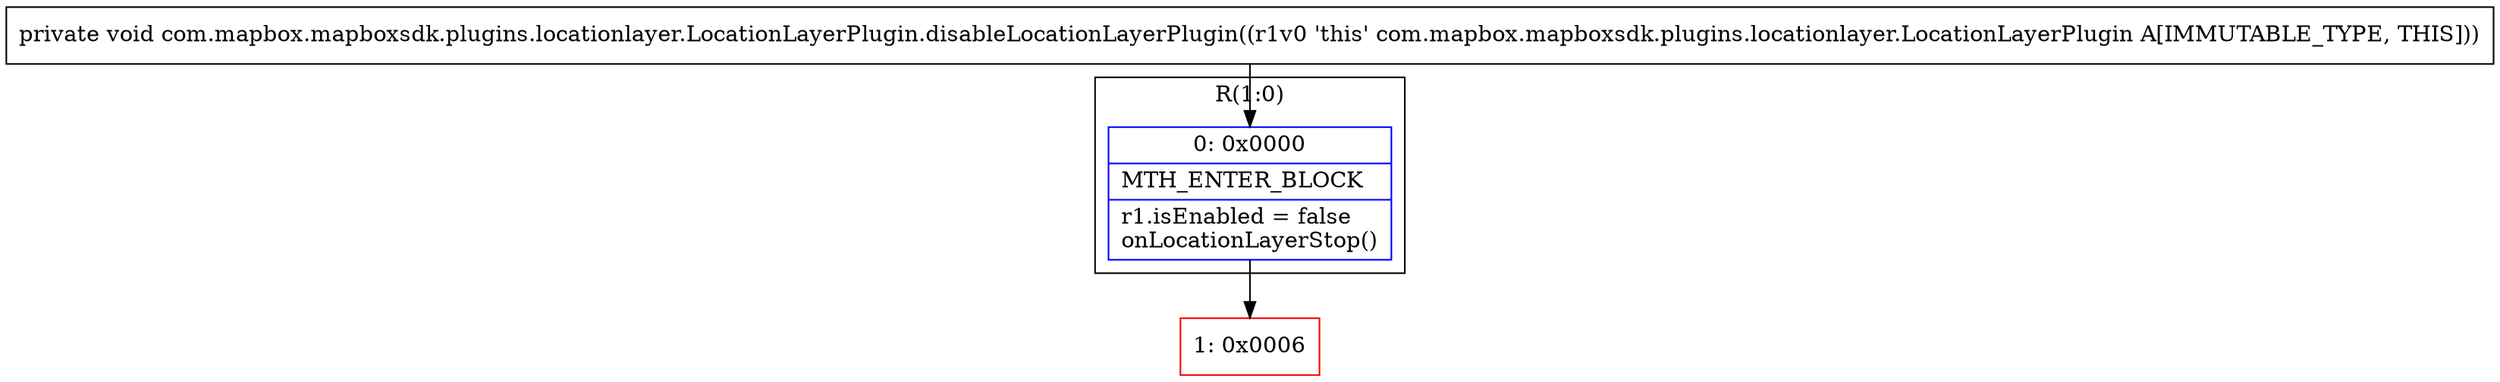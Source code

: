 digraph "CFG forcom.mapbox.mapboxsdk.plugins.locationlayer.LocationLayerPlugin.disableLocationLayerPlugin()V" {
subgraph cluster_Region_304555171 {
label = "R(1:0)";
node [shape=record,color=blue];
Node_0 [shape=record,label="{0\:\ 0x0000|MTH_ENTER_BLOCK\l|r1.isEnabled = false\lonLocationLayerStop()\l}"];
}
Node_1 [shape=record,color=red,label="{1\:\ 0x0006}"];
MethodNode[shape=record,label="{private void com.mapbox.mapboxsdk.plugins.locationlayer.LocationLayerPlugin.disableLocationLayerPlugin((r1v0 'this' com.mapbox.mapboxsdk.plugins.locationlayer.LocationLayerPlugin A[IMMUTABLE_TYPE, THIS])) }"];
MethodNode -> Node_0;
Node_0 -> Node_1;
}

